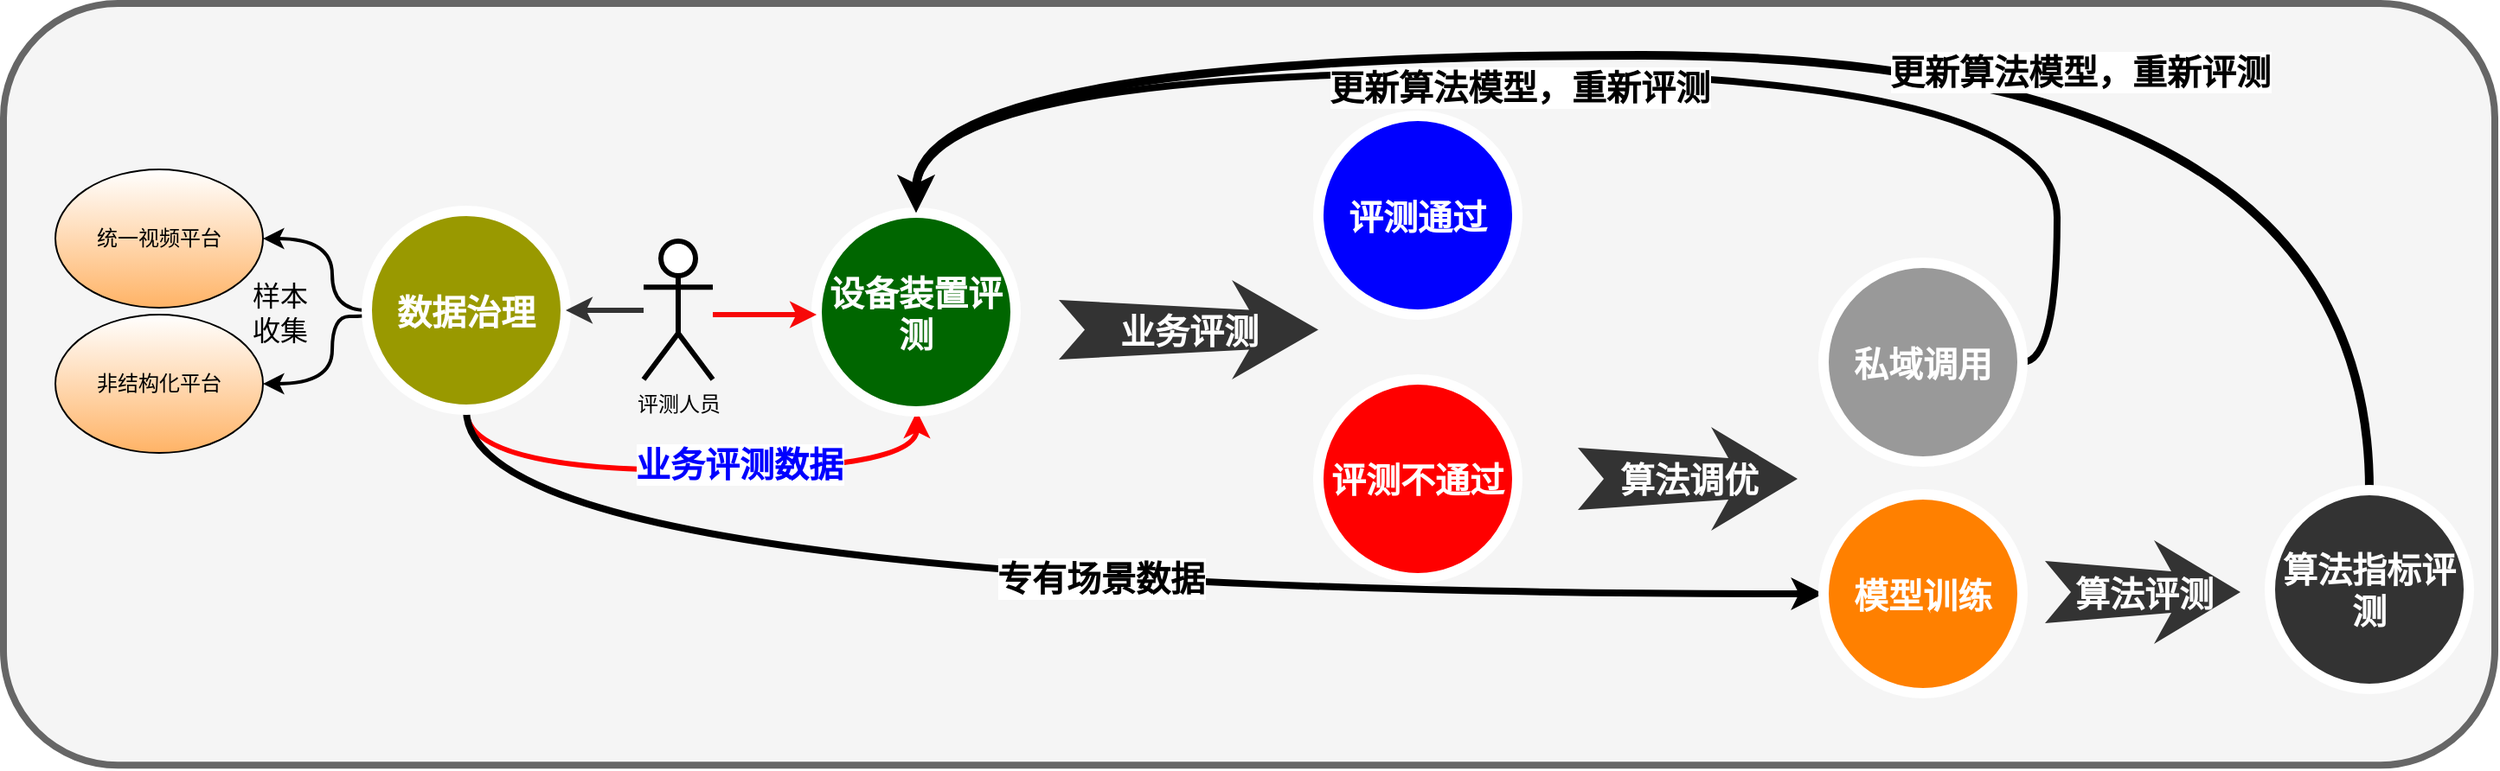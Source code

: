 <mxfile version="21.5.0" type="github">
  <diagram name="Page-1" id="12e1b939-464a-85fe-373e-61e167be1490">
    <mxGraphModel dx="2928.5" dy="1160" grid="1" gridSize="10" guides="1" tooltips="1" connect="1" arrows="1" fold="1" page="1" pageScale="1.5" pageWidth="1169" pageHeight="826" background="none" math="0" shadow="0">
      <root>
        <mxCell id="0" />
        <mxCell id="1" parent="0" />
        <mxCell id="60da8b9f42644d3a-17" value="" style="whiteSpace=wrap;html=1;rounded=1;shadow=0;strokeWidth=4;fontSize=20;align=center;fillColor=#f5f5f5;strokeColor=#666666;fontColor=#333333;" parent="1" vertex="1">
          <mxGeometry x="-10" y="490" width="1440" height="440.63" as="geometry" />
        </mxCell>
        <mxCell id="jB-KWvpnfY8Uh8r2w3W6-16" style="edgeStyle=orthogonalEdgeStyle;orthogonalLoop=1;jettySize=auto;html=1;exitX=0.5;exitY=1;exitDx=0;exitDy=0;entryX=0.5;entryY=1;entryDx=0;entryDy=0;curved=1;strokeColor=#FF0000;strokeWidth=3;" edge="1" parent="1" source="60da8b9f42644d3a-8" target="60da8b9f42644d3a-22">
          <mxGeometry relative="1" as="geometry">
            <Array as="points">
              <mxPoint x="257" y="760" />
              <mxPoint x="518" y="760" />
              <mxPoint x="518" y="726" />
            </Array>
          </mxGeometry>
        </mxCell>
        <mxCell id="jB-KWvpnfY8Uh8r2w3W6-19" value="&lt;b&gt;&lt;font color=&quot;#0000ff&quot; style=&quot;font-size: 20px;&quot;&gt;业务评测数据&lt;/font&gt;&lt;/b&gt;" style="edgeLabel;html=1;align=center;verticalAlign=middle;resizable=0;points=[];" vertex="1" connectable="0" parent="jB-KWvpnfY8Uh8r2w3W6-16">
          <mxGeometry x="0.163" y="4" relative="1" as="geometry">
            <mxPoint as="offset" />
          </mxGeometry>
        </mxCell>
        <mxCell id="jB-KWvpnfY8Uh8r2w3W6-24" style="edgeStyle=orthogonalEdgeStyle;orthogonalLoop=1;jettySize=auto;html=1;exitX=0;exitY=0.5;exitDx=0;exitDy=0;curved=1;entryX=1;entryY=0.5;entryDx=0;entryDy=0;strokeWidth=2;" edge="1" parent="1" source="60da8b9f42644d3a-8" target="jB-KWvpnfY8Uh8r2w3W6-22">
          <mxGeometry relative="1" as="geometry">
            <Array as="points">
              <mxPoint x="180" y="667" />
              <mxPoint x="180" y="626" />
            </Array>
          </mxGeometry>
        </mxCell>
        <mxCell id="jB-KWvpnfY8Uh8r2w3W6-25" style="edgeStyle=orthogonalEdgeStyle;orthogonalLoop=1;jettySize=auto;html=1;entryX=1;entryY=0.5;entryDx=0;entryDy=0;curved=1;strokeWidth=2;" edge="1" parent="1" target="jB-KWvpnfY8Uh8r2w3W6-23">
          <mxGeometry relative="1" as="geometry">
            <mxPoint x="200" y="670" as="sourcePoint" />
            <Array as="points">
              <mxPoint x="200" y="671" />
              <mxPoint x="180" y="671" />
              <mxPoint x="180" y="710" />
            </Array>
          </mxGeometry>
        </mxCell>
        <mxCell id="jB-KWvpnfY8Uh8r2w3W6-35" style="edgeStyle=orthogonalEdgeStyle;orthogonalLoop=1;jettySize=auto;html=1;exitX=0.5;exitY=1;exitDx=0;exitDy=0;entryX=0;entryY=0.5;entryDx=0;entryDy=0;curved=1;strokeWidth=4;" edge="1" parent="1" source="60da8b9f42644d3a-8" target="60da8b9f42644d3a-29">
          <mxGeometry relative="1" as="geometry" />
        </mxCell>
        <mxCell id="jB-KWvpnfY8Uh8r2w3W6-38" value="&lt;font style=&quot;font-size: 20px;&quot;&gt;&lt;b&gt;专有场景数据&lt;/b&gt;&lt;/font&gt;" style="edgeLabel;html=1;align=center;verticalAlign=middle;resizable=0;points=[];" vertex="1" connectable="0" parent="jB-KWvpnfY8Uh8r2w3W6-35">
          <mxGeometry x="0.045" y="10" relative="1" as="geometry">
            <mxPoint x="7" as="offset" />
          </mxGeometry>
        </mxCell>
        <mxCell id="60da8b9f42644d3a-8" value="&lt;span style=&quot;font-size: 20px;&quot;&gt;&lt;font style=&quot;font-size: 20px;&quot;&gt;数据治理&lt;/font&gt;&lt;/span&gt;" style="ellipse;whiteSpace=wrap;html=1;rounded=0;shadow=0;strokeWidth=6;fontSize=20;align=center;fillColor=#999900;strokeColor=#FFFFFF;fontColor=#FFFFFF;fontStyle=1" parent="1" vertex="1">
          <mxGeometry x="200" y="610" width="115" height="115" as="geometry" />
        </mxCell>
        <mxCell id="60da8b9f42644d3a-22" value="设备装置评测" style="ellipse;whiteSpace=wrap;html=1;rounded=0;shadow=0;strokeWidth=6;fontSize=20;align=center;fillColor=#006600;strokeColor=#FFFFFF;fontColor=#FFFFFF;fontStyle=1" parent="1" vertex="1">
          <mxGeometry x="460" y="611" width="115" height="115" as="geometry" />
        </mxCell>
        <mxCell id="60da8b9f42644d3a-23" value="算法调优" style="html=1;shadow=0;dashed=0;align=center;verticalAlign=middle;shape=mxgraph.arrows2.stylisedArrow;dy=0.6;dx=40;notch=15;feather=0.4;rounded=0;strokeWidth=1;fontSize=20;strokeColor=none;fillColor=#333333;fontColor=#FFFFFF;fontStyle=1" parent="1" vertex="1">
          <mxGeometry x="900" y="735" width="127" height="60" as="geometry" />
        </mxCell>
        <mxCell id="60da8b9f42644d3a-29" value="模型训练" style="ellipse;whiteSpace=wrap;html=1;rounded=0;shadow=0;strokeWidth=6;fontSize=20;align=center;fillColor=#FF8000;strokeColor=#FFFFFF;fontColor=#FFFFFF;fontStyle=1" parent="1" vertex="1">
          <mxGeometry x="1042" y="774" width="115" height="115" as="geometry" />
        </mxCell>
        <mxCell id="60da8b9f42644d3a-30" value="算法评测" style="html=1;shadow=0;dashed=0;align=center;verticalAlign=middle;shape=mxgraph.arrows2.stylisedArrow;dy=0.6;dx=40;notch=15;feather=0.4;rounded=0;strokeWidth=1;fontSize=20;strokeColor=none;fillColor=#333333;fontColor=#FFFFFF;fontStyle=1" parent="1" vertex="1">
          <mxGeometry x="1170" y="800.5" width="113" height="60" as="geometry" />
        </mxCell>
        <mxCell id="jB-KWvpnfY8Uh8r2w3W6-39" style="edgeStyle=orthogonalEdgeStyle;orthogonalLoop=1;jettySize=auto;html=1;exitX=0.5;exitY=0;exitDx=0;exitDy=0;entryX=0.5;entryY=0;entryDx=0;entryDy=0;curved=1;strokeWidth=5;" edge="1" parent="1" source="60da8b9f42644d3a-36" target="60da8b9f42644d3a-22">
          <mxGeometry relative="1" as="geometry">
            <Array as="points">
              <mxPoint x="1358" y="520" />
              <mxPoint x="518" y="520" />
            </Array>
          </mxGeometry>
        </mxCell>
        <mxCell id="jB-KWvpnfY8Uh8r2w3W6-40" value="&lt;b style=&quot;border-color: var(--border-color); font-size: 20px;&quot;&gt;更新算法模型，重新评测&lt;/b&gt;" style="edgeLabel;html=1;align=center;verticalAlign=middle;resizable=0;points=[];" vertex="1" connectable="0" parent="jB-KWvpnfY8Uh8r2w3W6-39">
          <mxGeometry x="-0.135" y="9" relative="1" as="geometry">
            <mxPoint x="92" as="offset" />
          </mxGeometry>
        </mxCell>
        <mxCell id="60da8b9f42644d3a-36" value="算法指标评测" style="ellipse;whiteSpace=wrap;html=1;rounded=0;shadow=0;strokeWidth=6;fontSize=20;align=center;fillColor=#333333;strokeColor=#FFFFFF;fontColor=#FFFFFF;fontStyle=1" parent="1" vertex="1">
          <mxGeometry x="1300" y="771.5" width="115" height="115" as="geometry" />
        </mxCell>
        <mxCell id="60da8b9f42644d3a-37" value="业务评测" style="html=1;shadow=0;dashed=0;align=center;verticalAlign=middle;shape=mxgraph.arrows2.stylisedArrow;dy=0.6;dx=40;notch=15;feather=0.4;rounded=0;strokeWidth=1;fontSize=20;strokeColor=none;fillColor=#333333;fontColor=#FFFFFF;fontStyle=1;direction=east;" parent="1" vertex="1">
          <mxGeometry x="600" y="650" width="150" height="57.5" as="geometry" />
        </mxCell>
        <mxCell id="60da8b9f42644d3a-38" value="&lt;b&gt;评测通过&lt;/b&gt;" style="ellipse;whiteSpace=wrap;html=1;rounded=0;shadow=0;strokeWidth=6;fontSize=20;align=center;fillColor=#0000FF;strokeColor=#FFFFFF;fontColor=#FFFFFF;" parent="1" vertex="1">
          <mxGeometry x="750" y="555" width="115" height="115" as="geometry" />
        </mxCell>
        <mxCell id="jB-KWvpnfY8Uh8r2w3W6-11" style="edgeStyle=orthogonalEdgeStyle;rounded=0;orthogonalLoop=1;jettySize=auto;html=1;strokeWidth=3;strokeColor=#f70808;" edge="1" parent="1" source="jB-KWvpnfY8Uh8r2w3W6-10" target="60da8b9f42644d3a-22">
          <mxGeometry relative="1" as="geometry">
            <Array as="points">
              <mxPoint x="410" y="670" />
              <mxPoint x="410" y="670" />
            </Array>
          </mxGeometry>
        </mxCell>
        <mxCell id="jB-KWvpnfY8Uh8r2w3W6-13" style="edgeStyle=orthogonalEdgeStyle;rounded=0;orthogonalLoop=1;jettySize=auto;html=1;entryX=1;entryY=0.5;entryDx=0;entryDy=0;strokeWidth=3;strokeColor=#333333;" edge="1" parent="1" source="jB-KWvpnfY8Uh8r2w3W6-10" target="60da8b9f42644d3a-8">
          <mxGeometry relative="1" as="geometry" />
        </mxCell>
        <mxCell id="jB-KWvpnfY8Uh8r2w3W6-10" value="评测人员" style="shape=umlActor;verticalLabelPosition=bottom;verticalAlign=top;html=1;outlineConnect=0;strokeWidth=3;" vertex="1" parent="1">
          <mxGeometry x="360" y="627.5" width="40" height="80" as="geometry" />
        </mxCell>
        <mxCell id="jB-KWvpnfY8Uh8r2w3W6-22" value="统一视频平台" style="ellipse;whiteSpace=wrap;html=1;gradientColor=#FFB366;" vertex="1" parent="1">
          <mxGeometry x="20" y="586" width="120" height="80" as="geometry" />
        </mxCell>
        <mxCell id="jB-KWvpnfY8Uh8r2w3W6-23" value="非结构化平台" style="ellipse;whiteSpace=wrap;html=1;gradientColor=#FFB366;" vertex="1" parent="1">
          <mxGeometry x="20" y="670" width="120" height="80" as="geometry" />
        </mxCell>
        <mxCell id="jB-KWvpnfY8Uh8r2w3W6-26" value="&lt;font style=&quot;font-size: 16px;&quot;&gt;样本收集&lt;/font&gt;" style="text;html=1;strokeColor=none;fillColor=none;align=center;verticalAlign=middle;whiteSpace=wrap;rounded=0;" vertex="1" parent="1">
          <mxGeometry x="130" y="654" width="40" height="30" as="geometry" />
        </mxCell>
        <mxCell id="jB-KWvpnfY8Uh8r2w3W6-33" style="edgeStyle=orthogonalEdgeStyle;orthogonalLoop=1;jettySize=auto;html=1;exitX=1;exitY=0.5;exitDx=0;exitDy=0;entryX=0.5;entryY=0;entryDx=0;entryDy=0;curved=1;strokeWidth=4;" edge="1" parent="1" source="jB-KWvpnfY8Uh8r2w3W6-27" target="60da8b9f42644d3a-22">
          <mxGeometry relative="1" as="geometry">
            <Array as="points">
              <mxPoint x="1177" y="698" />
              <mxPoint x="1177" y="530" />
              <mxPoint x="518" y="530" />
            </Array>
          </mxGeometry>
        </mxCell>
        <mxCell id="jB-KWvpnfY8Uh8r2w3W6-36" value="&lt;span style=&quot;font-size: 20px;&quot;&gt;&lt;b&gt;更新算法模型，重新评测&lt;/b&gt;&lt;/span&gt;" style="edgeLabel;html=1;align=center;verticalAlign=middle;resizable=0;points=[];" vertex="1" connectable="0" parent="jB-KWvpnfY8Uh8r2w3W6-33">
          <mxGeometry x="-0.239" y="8" relative="1" as="geometry">
            <mxPoint x="-146" as="offset" />
          </mxGeometry>
        </mxCell>
        <mxCell id="jB-KWvpnfY8Uh8r2w3W6-27" value="私域调用" style="ellipse;whiteSpace=wrap;html=1;rounded=0;shadow=0;strokeWidth=6;fontSize=20;align=center;fillColor=#999999;strokeColor=#FFFFFF;fontColor=#FFFFFF;fontStyle=1" vertex="1" parent="1">
          <mxGeometry x="1042" y="640" width="115" height="115" as="geometry" />
        </mxCell>
        <mxCell id="jB-KWvpnfY8Uh8r2w3W6-31" value="评测不通过" style="ellipse;whiteSpace=wrap;html=1;rounded=0;shadow=0;strokeWidth=6;fontSize=20;align=center;fillColor=#FF0000;strokeColor=#FFFFFF;fontColor=#FFFFFF;fontStyle=1" vertex="1" parent="1">
          <mxGeometry x="750" y="707.5" width="115" height="115" as="geometry" />
        </mxCell>
      </root>
    </mxGraphModel>
  </diagram>
</mxfile>

